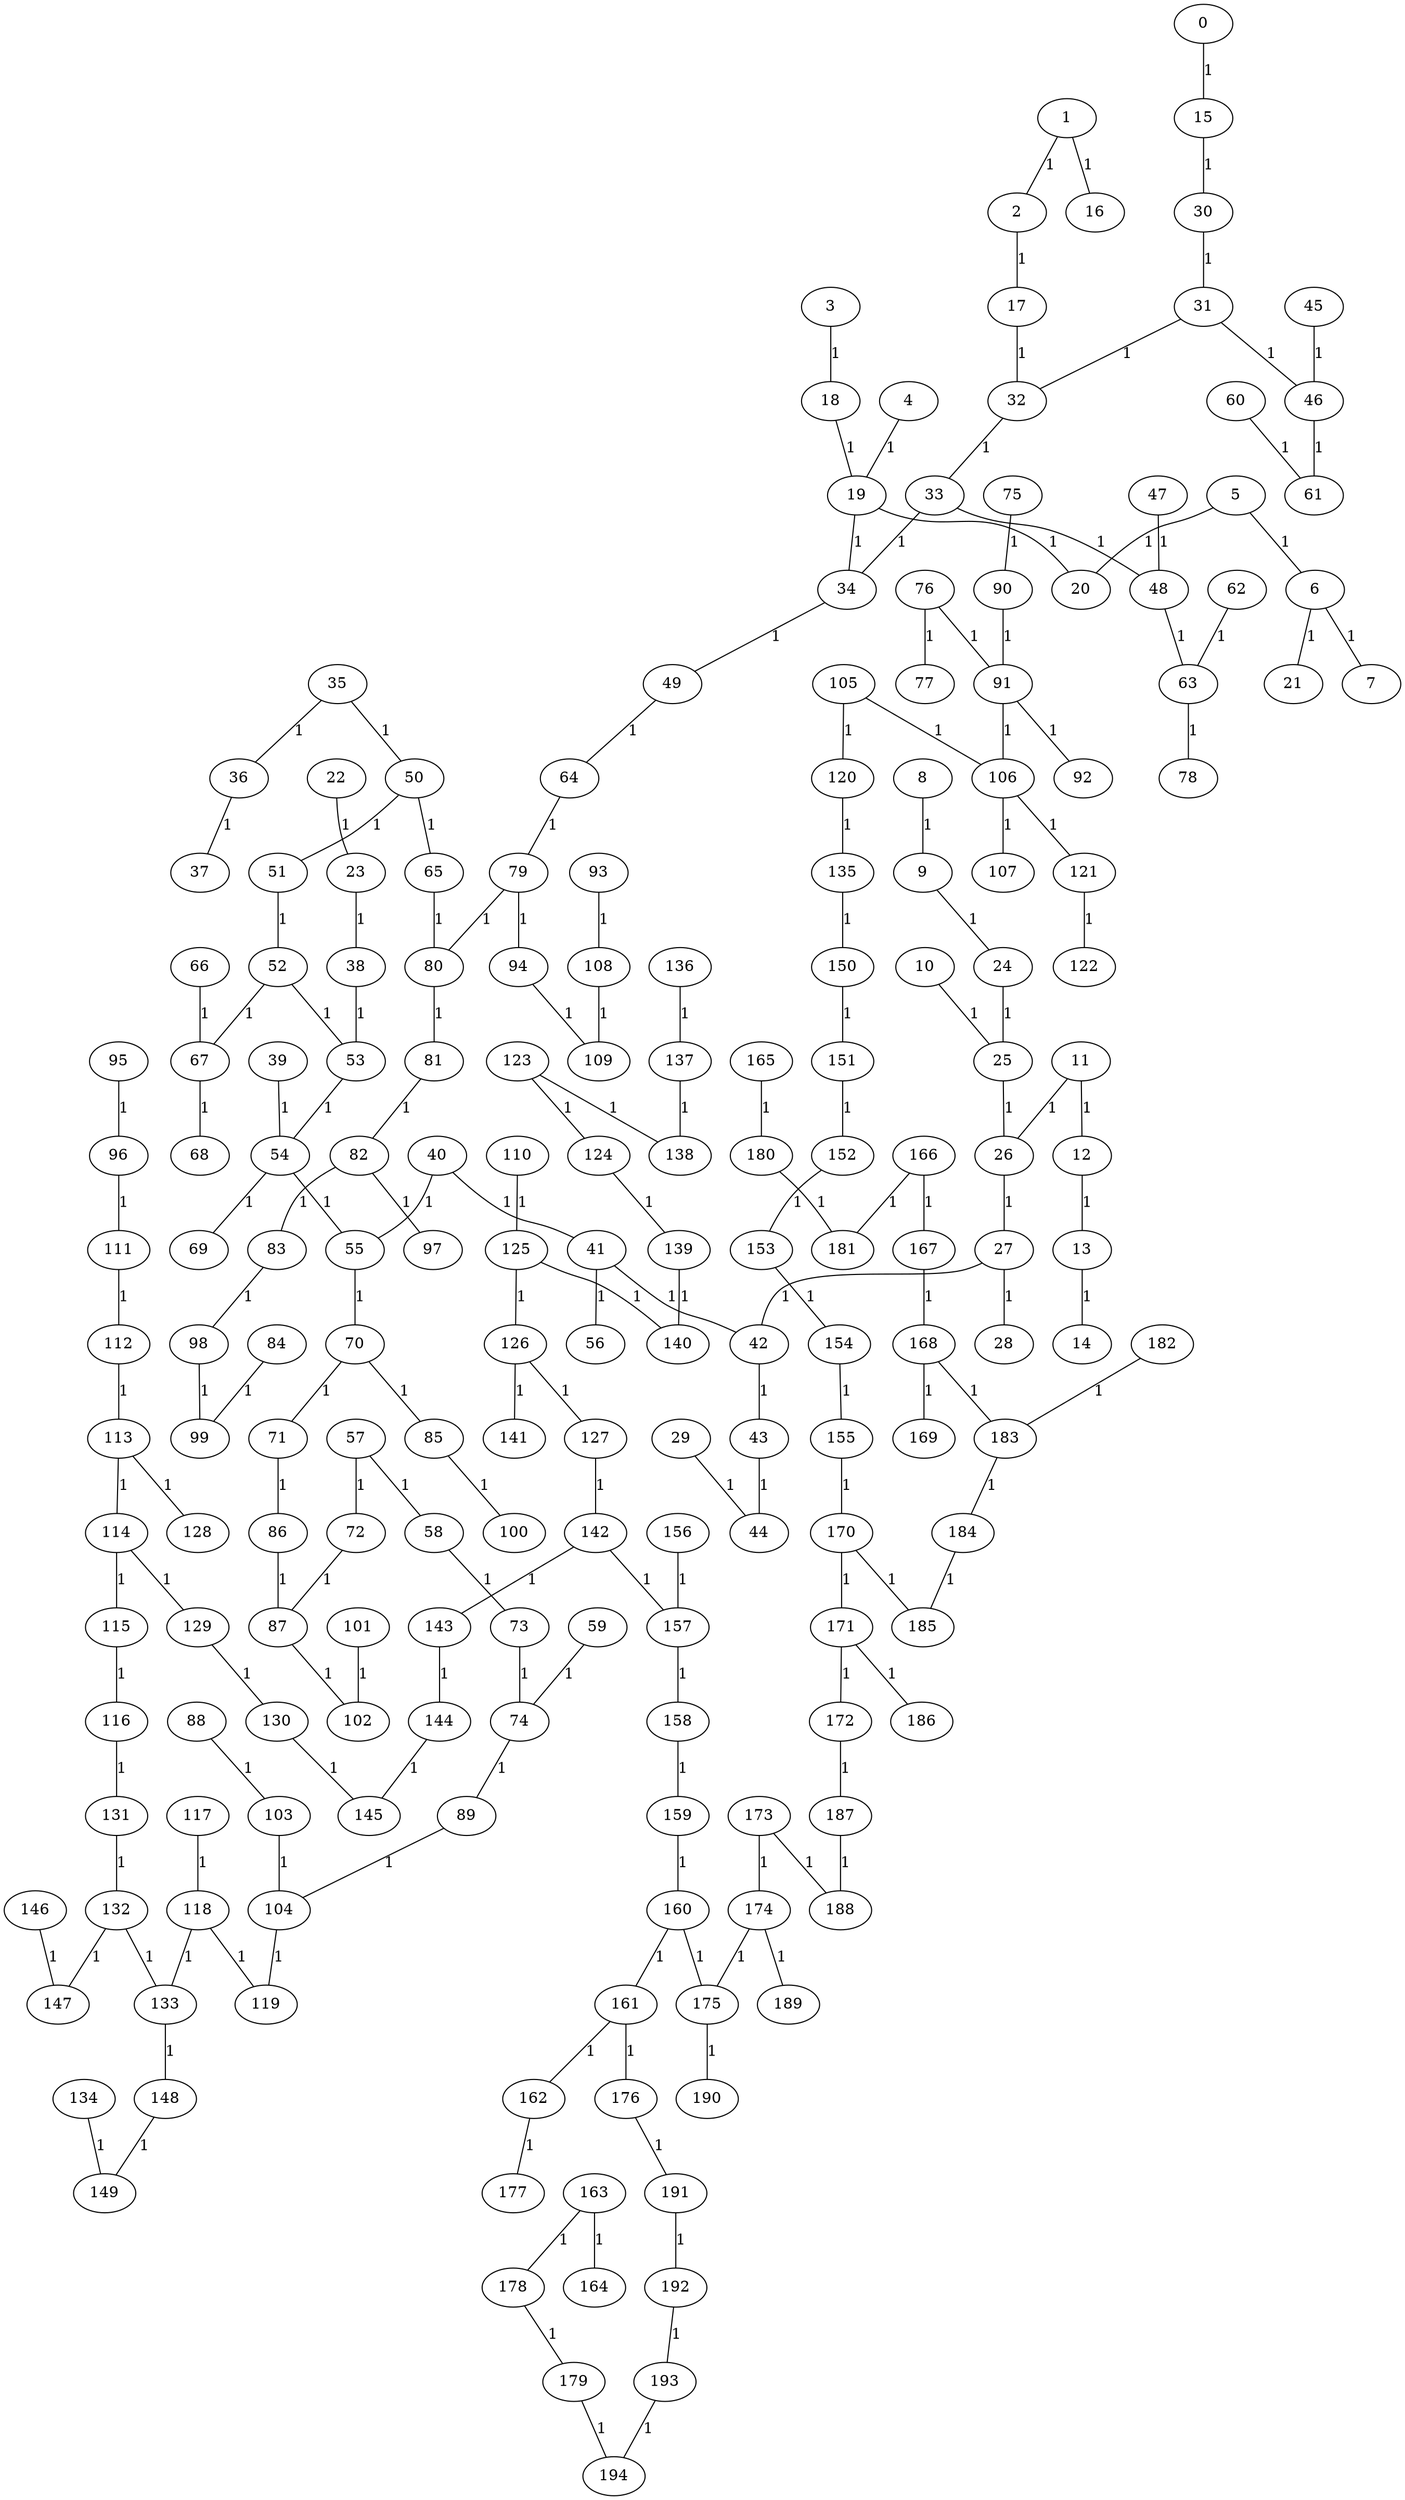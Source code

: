 graph Nom{
0;1;2;3;4;5;6;7;8;9;10;11;12;13;14;15;16;17;18;19;20;21;22;23;24;25;26;27;28;29;30;31;32;33;34;35;36;37;38;39;40;41;42;43;44;45;46;47;48;49;50;51;52;53;54;55;56;57;58;59;60;61;62;63;64;65;66;67;68;69;70;71;72;73;74;75;76;77;78;79;80;81;82;83;84;85;86;87;88;89;90;91;92;93;94;95;96;97;98;99;100;101;102;103;104;105;106;107;108;109;110;111;112;113;114;115;116;117;118;119;120;121;122;123;124;125;126;127;128;129;130;131;132;133;134;135;136;137;138;139;140;141;142;143;144;145;146;147;148;149;150;151;152;153;154;155;156;157;158;159;160;161;162;163;164;165;166;167;168;169;170;171;172;173;174;175;176;177;178;179;180;181;182;183;184;185;186;187;188;189;190;191;192;193;194;9--24 [label=1];39--54 [label=1];171--172 [label=1];137--138 [label=1];117--118 [label=1];36--37 [label=1];167--168 [label=1];94--109 [label=1];174--175 [label=1];105--120 [label=1];193--194 [label=1];40--55 [label=1];24--25 [label=1];123--124 [label=1];103--104 [label=1];160--161 [label=1];53--54 [label=1];62--63 [label=1];82--83 [label=1];52--67 [label=1];120--135 [label=1];101--102 [label=1];72--87 [label=1];121--122 [label=1];170--185 [label=1];59--74 [label=1];34--49 [label=1];41--56 [label=1];95--96 [label=1];132--147 [label=1];38--53 [label=1];133--148 [label=1];8--9 [label=1];118--133 [label=1];118--119 [label=1];152--153 [label=1];3--18 [label=1];134--149 [label=1];175--190 [label=1];17--32 [label=1];84--99 [label=1];142--157 [label=1];154--155 [label=1];58--73 [label=1];173--188 [label=1];132--133 [label=1];50--65 [label=1];153--154 [label=1];135--150 [label=1];89--104 [label=1];6--7 [label=1];63--78 [label=1];79--94 [label=1];35--36 [label=1];174--189 [label=1];18--19 [label=1];85--100 [label=1];151--152 [label=1];106--107 [label=1];184--185 [label=1];52--53 [label=1];35--50 [label=1];31--32 [label=1];91--106 [label=1];98--99 [label=1];182--183 [label=1];31--46 [label=1];40--41 [label=1];116--131 [label=1];170--171 [label=1];131--132 [label=1];191--192 [label=1];82--97 [label=1];139--140 [label=1];143--144 [label=1];65--80 [label=1];171--186 [label=1];172--187 [label=1];90--91 [label=1];79--80 [label=1];83--98 [label=1];10--25 [label=1];70--85 [label=1];113--128 [label=1];96--111 [label=1];46--61 [label=1];106--121 [label=1];26--27 [label=1];27--42 [label=1];173--174 [label=1];126--127 [label=1];187--188 [label=1];146--147 [label=1];27--28 [label=1];161--162 [label=1];161--176 [label=1];12--13 [label=1];125--126 [label=1];73--74 [label=1];168--169 [label=1];160--175 [label=1];41--42 [label=1];178--179 [label=1];112--113 [label=1];80--81 [label=1];129--130 [label=1];110--125 [label=1];104--119 [label=1];51--52 [label=1];130--145 [label=1];108--109 [label=1];23--38 [label=1];163--164 [label=1];66--67 [label=1];114--115 [label=1];127--142 [label=1];74--89 [label=1];55--70 [label=1];47--48 [label=1];87--102 [label=1];11--26 [label=1];54--55 [label=1];183--184 [label=1];25--26 [label=1];57--72 [label=1];105--106 [label=1];166--167 [label=1];42--43 [label=1];11--12 [label=1];168--183 [label=1];86--87 [label=1];125--140 [label=1];114--129 [label=1];2--17 [label=1];148--149 [label=1];71--86 [label=1];19--34 [label=1];33--48 [label=1];115--116 [label=1];124--139 [label=1];126--141 [label=1];162--177 [label=1];144--145 [label=1];43--44 [label=1];157--158 [label=1];57--58 [label=1];67--68 [label=1];111--112 [label=1];15--30 [label=1];113--114 [label=1];32--33 [label=1];29--44 [label=1];19--20 [label=1];142--143 [label=1];91--92 [label=1];33--34 [label=1];70--71 [label=1];81--82 [label=1];50--51 [label=1];64--79 [label=1];136--137 [label=1];1--2 [label=1];155--170 [label=1];165--180 [label=1];1--16 [label=1];49--64 [label=1];163--178 [label=1];76--91 [label=1];5--6 [label=1];176--191 [label=1];48--63 [label=1];158--159 [label=1];179--194 [label=1];0--15 [label=1];60--61 [label=1];93--108 [label=1];166--181 [label=1];156--157 [label=1];159--160 [label=1];123--138 [label=1];5--20 [label=1];150--151 [label=1];75--90 [label=1];6--21 [label=1];22--23 [label=1];45--46 [label=1];30--31 [label=1];4--19 [label=1];192--193 [label=1];88--103 [label=1];76--77 [label=1];180--181 [label=1];54--69 [label=1];13--14 [label=1];}